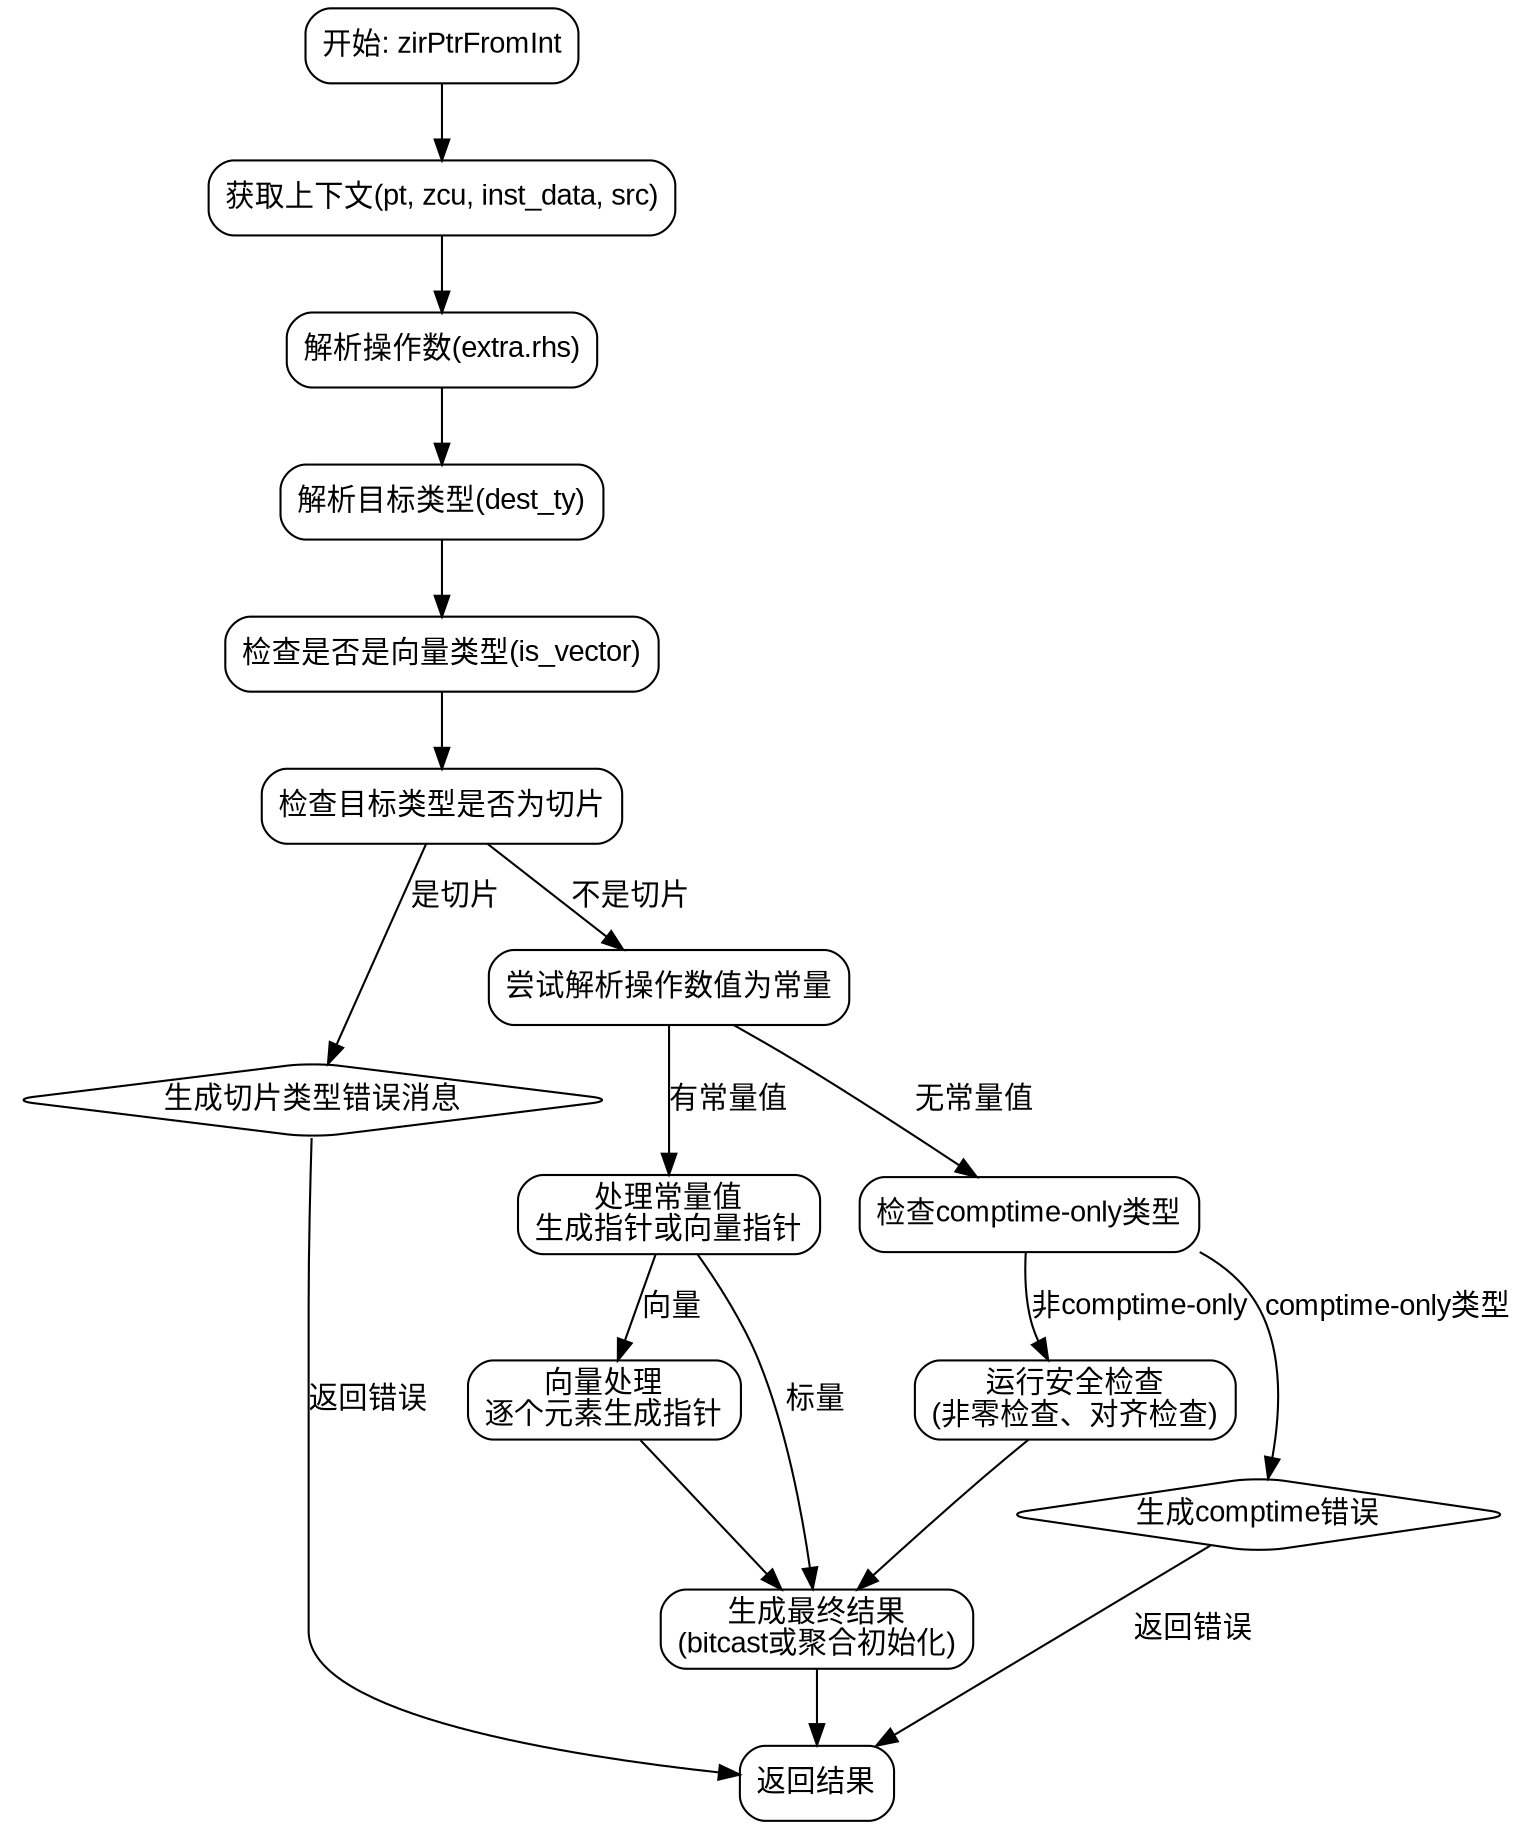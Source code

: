 
digraph flowchart {
    node [shape=rectangle, style="rounded", fontname="Arial"];
    edge [fontname="Arial"];

    start [label="开始: zirPtrFromInt"];
    get_context [label="获取上下文(pt, zcu, inst_data, src)"];
    parse_operands [label="解析操作数(extra.rhs)"];
    resolve_types [label="解析目标类型(dest_ty)"];
    check_vector [label="检查是否是向量类型(is_vector)"];
    handle_slice_error [label="检查目标类型是否为切片"];
    slice_error [label="生成切片类型错误消息", shape=diamond];
    resolve_value [label="尝试解析操作数值为常量"];
    const_value [label="处理常量值\n生成指针或向量指针"];
    runtime_check [label="运行安全检查\n(非零检查、对齐检查)"];
    handle_vector [label="向量处理\n逐个元素生成指针"];
    check_comptime [label="检查comptime-only类型"];
    comptime_error [label="生成comptime错误", shape=diamond];
    finalize [label="生成最终结果\n(bitcast或聚合初始化)"];
    end [label="返回结果"];

    start -> get_context;
    get_context -> parse_operands;
    parse_operands -> resolve_types;
    resolve_types -> check_vector;
    check_vector -> handle_slice_error;
    
    handle_slice_error -> slice_error [label="是切片"];
    slice_error -> end [label="返回错误"];
    
    handle_slice_error -> resolve_value [label="不是切片"];
    resolve_value -> const_value [label="有常量值"];
    resolve_value -> check_comptime [label="无常量值"];
    
    const_value -> finalize [label="标量"];
    const_value -> handle_vector [label="向量"];
    handle_vector -> finalize;
    
    check_comptime -> comptime_error [label="comptime-only类型"];
    comptime_error -> end [label="返回错误"];
    
    check_comptime -> runtime_check [label="非comptime-only"];
    runtime_check -> finalize;
    
    finalize -> end;
}
